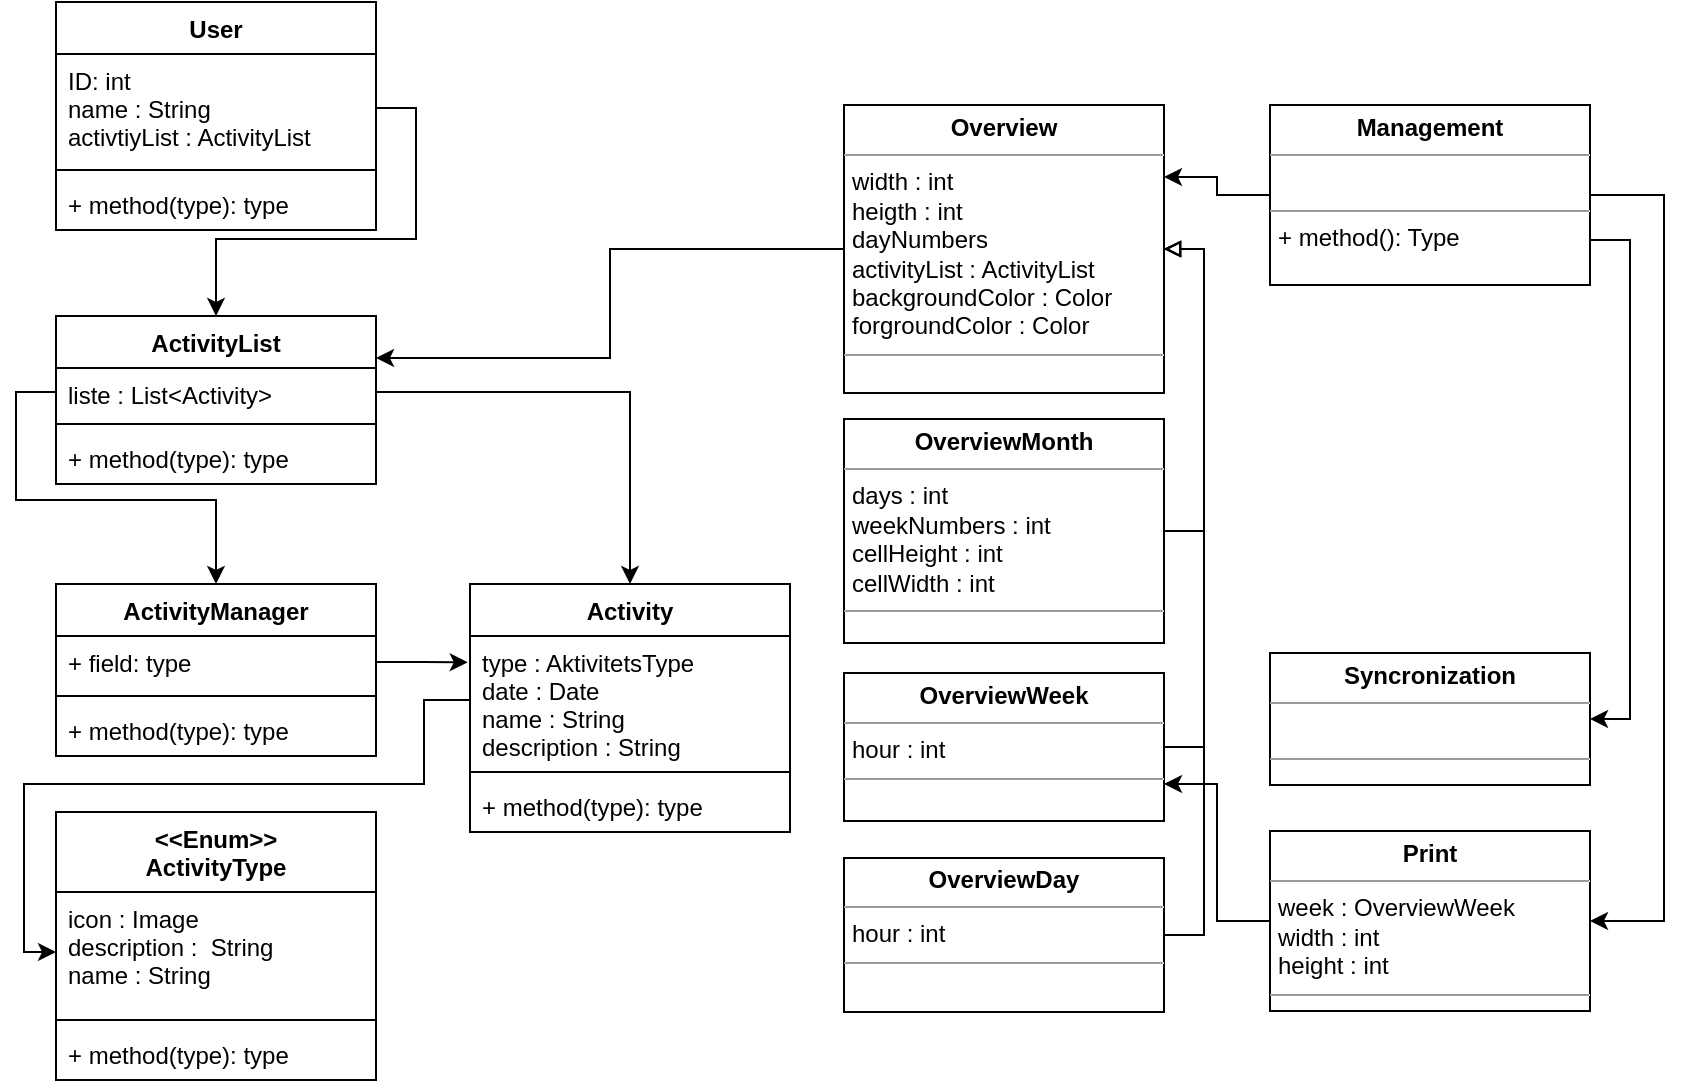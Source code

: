 <mxfile version="10.5.9" type="device"><diagram id="hVYSwgxLlDF7QMlxKPo8" name="Page-1"><mxGraphModel dx="897" dy="652" grid="1" gridSize="10" guides="1" tooltips="1" connect="1" arrows="1" fold="1" page="1" pageScale="1" pageWidth="827" pageHeight="1169" math="0" shadow="0"><root><mxCell id="0"/><mxCell id="1" parent="0"/><mxCell id="U781KC04FNK2FVAwuKbQ-16" value="ActivityList" style="swimlane;fontStyle=1;align=center;verticalAlign=top;childLayout=stackLayout;horizontal=1;startSize=26;horizontalStack=0;resizeParent=1;resizeParentMax=0;resizeLast=0;collapsible=1;marginBottom=0;" parent="1" vertex="1"><mxGeometry x="46" y="176" width="160" height="84" as="geometry"/></mxCell><mxCell id="U781KC04FNK2FVAwuKbQ-17" value="liste : List&lt;Activity&gt;&#10;" style="text;strokeColor=none;fillColor=none;align=left;verticalAlign=top;spacingLeft=4;spacingRight=4;overflow=hidden;rotatable=0;points=[[0,0.5],[1,0.5]];portConstraint=eastwest;" parent="U781KC04FNK2FVAwuKbQ-16" vertex="1"><mxGeometry y="26" width="160" height="24" as="geometry"/></mxCell><mxCell id="U781KC04FNK2FVAwuKbQ-18" value="" style="line;strokeWidth=1;fillColor=none;align=left;verticalAlign=middle;spacingTop=-1;spacingLeft=3;spacingRight=3;rotatable=0;labelPosition=right;points=[];portConstraint=eastwest;" parent="U781KC04FNK2FVAwuKbQ-16" vertex="1"><mxGeometry y="50" width="160" height="8" as="geometry"/></mxCell><mxCell id="U781KC04FNK2FVAwuKbQ-19" value="+ method(type): type" style="text;strokeColor=none;fillColor=none;align=left;verticalAlign=top;spacingLeft=4;spacingRight=4;overflow=hidden;rotatable=0;points=[[0,0.5],[1,0.5]];portConstraint=eastwest;" parent="U781KC04FNK2FVAwuKbQ-16" vertex="1"><mxGeometry y="58" width="160" height="26" as="geometry"/></mxCell><mxCell id="U781KC04FNK2FVAwuKbQ-20" value="Activity" style="swimlane;fontStyle=1;align=center;verticalAlign=top;childLayout=stackLayout;horizontal=1;startSize=26;horizontalStack=0;resizeParent=1;resizeParentMax=0;resizeLast=0;collapsible=1;marginBottom=0;" parent="1" vertex="1"><mxGeometry x="253" y="310" width="160" height="124" as="geometry"/></mxCell><mxCell id="U781KC04FNK2FVAwuKbQ-21" value="type : AktivitetsType&#10;date : Date&#10;name : String&#10;description : String&#10;" style="text;strokeColor=none;fillColor=none;align=left;verticalAlign=top;spacingLeft=4;spacingRight=4;overflow=hidden;rotatable=0;points=[[0,0.5],[1,0.5]];portConstraint=eastwest;" parent="U781KC04FNK2FVAwuKbQ-20" vertex="1"><mxGeometry y="26" width="160" height="64" as="geometry"/></mxCell><mxCell id="U781KC04FNK2FVAwuKbQ-22" value="" style="line;strokeWidth=1;fillColor=none;align=left;verticalAlign=middle;spacingTop=-1;spacingLeft=3;spacingRight=3;rotatable=0;labelPosition=right;points=[];portConstraint=eastwest;" parent="U781KC04FNK2FVAwuKbQ-20" vertex="1"><mxGeometry y="90" width="160" height="8" as="geometry"/></mxCell><mxCell id="U781KC04FNK2FVAwuKbQ-23" value="+ method(type): type" style="text;strokeColor=none;fillColor=none;align=left;verticalAlign=top;spacingLeft=4;spacingRight=4;overflow=hidden;rotatable=0;points=[[0,0.5],[1,0.5]];portConstraint=eastwest;" parent="U781KC04FNK2FVAwuKbQ-20" vertex="1"><mxGeometry y="98" width="160" height="26" as="geometry"/></mxCell><mxCell id="U781KC04FNK2FVAwuKbQ-25" value="&lt;&lt;Enum&gt;&gt;&#10;ActivityType" style="swimlane;fontStyle=1;align=center;verticalAlign=top;childLayout=stackLayout;horizontal=1;startSize=40;horizontalStack=0;resizeParent=1;resizeParentMax=0;resizeLast=0;collapsible=1;marginBottom=0;" parent="1" vertex="1"><mxGeometry x="46" y="424" width="160" height="134" as="geometry"/></mxCell><mxCell id="U781KC04FNK2FVAwuKbQ-26" value="icon : Image&#10;description :  String&#10;name : String" style="text;strokeColor=none;fillColor=none;align=left;verticalAlign=top;spacingLeft=4;spacingRight=4;overflow=hidden;rotatable=0;points=[[0,0.5],[1,0.5]];portConstraint=eastwest;" parent="U781KC04FNK2FVAwuKbQ-25" vertex="1"><mxGeometry y="40" width="160" height="60" as="geometry"/></mxCell><mxCell id="U781KC04FNK2FVAwuKbQ-27" value="" style="line;strokeWidth=1;fillColor=none;align=left;verticalAlign=middle;spacingTop=-1;spacingLeft=3;spacingRight=3;rotatable=0;labelPosition=right;points=[];portConstraint=eastwest;" parent="U781KC04FNK2FVAwuKbQ-25" vertex="1"><mxGeometry y="100" width="160" height="8" as="geometry"/></mxCell><mxCell id="U781KC04FNK2FVAwuKbQ-28" value="+ method(type): type" style="text;strokeColor=none;fillColor=none;align=left;verticalAlign=top;spacingLeft=4;spacingRight=4;overflow=hidden;rotatable=0;points=[[0,0.5],[1,0.5]];portConstraint=eastwest;" parent="U781KC04FNK2FVAwuKbQ-25" vertex="1"><mxGeometry y="108" width="160" height="26" as="geometry"/></mxCell><mxCell id="LyZfYcnfDDyOq66HodKc-1" value="ActivityManager" style="swimlane;fontStyle=1;align=center;verticalAlign=top;childLayout=stackLayout;horizontal=1;startSize=26;horizontalStack=0;resizeParent=1;resizeParentMax=0;resizeLast=0;collapsible=1;marginBottom=0;" parent="1" vertex="1"><mxGeometry x="46" y="310" width="160" height="86" as="geometry"/></mxCell><mxCell id="LyZfYcnfDDyOq66HodKc-2" value="+ field: type" style="text;strokeColor=none;fillColor=none;align=left;verticalAlign=top;spacingLeft=4;spacingRight=4;overflow=hidden;rotatable=0;points=[[0,0.5],[1,0.5]];portConstraint=eastwest;" parent="LyZfYcnfDDyOq66HodKc-1" vertex="1"><mxGeometry y="26" width="160" height="26" as="geometry"/></mxCell><mxCell id="LyZfYcnfDDyOq66HodKc-3" value="" style="line;strokeWidth=1;fillColor=none;align=left;verticalAlign=middle;spacingTop=-1;spacingLeft=3;spacingRight=3;rotatable=0;labelPosition=right;points=[];portConstraint=eastwest;" parent="LyZfYcnfDDyOq66HodKc-1" vertex="1"><mxGeometry y="52" width="160" height="8" as="geometry"/></mxCell><mxCell id="LyZfYcnfDDyOq66HodKc-4" value="+ method(type): type" style="text;strokeColor=none;fillColor=none;align=left;verticalAlign=top;spacingLeft=4;spacingRight=4;overflow=hidden;rotatable=0;points=[[0,0.5],[1,0.5]];portConstraint=eastwest;" parent="LyZfYcnfDDyOq66HodKc-1" vertex="1"><mxGeometry y="60" width="160" height="26" as="geometry"/></mxCell><mxCell id="LyZfYcnfDDyOq66HodKc-9" value="User" style="swimlane;fontStyle=1;align=center;verticalAlign=top;childLayout=stackLayout;horizontal=1;startSize=26;horizontalStack=0;resizeParent=1;resizeParentMax=0;resizeLast=0;collapsible=1;marginBottom=0;" parent="1" vertex="1"><mxGeometry x="46" y="19" width="160" height="114" as="geometry"/></mxCell><mxCell id="LyZfYcnfDDyOq66HodKc-10" value="ID: int&#10;name : String&#10;activtiyList : ActivityList " style="text;strokeColor=none;fillColor=none;align=left;verticalAlign=top;spacingLeft=4;spacingRight=4;overflow=hidden;rotatable=0;points=[[0,0.5],[1,0.5]];portConstraint=eastwest;" parent="LyZfYcnfDDyOq66HodKc-9" vertex="1"><mxGeometry y="26" width="160" height="54" as="geometry"/></mxCell><mxCell id="LyZfYcnfDDyOq66HodKc-11" value="" style="line;strokeWidth=1;fillColor=none;align=left;verticalAlign=middle;spacingTop=-1;spacingLeft=3;spacingRight=3;rotatable=0;labelPosition=right;points=[];portConstraint=eastwest;" parent="LyZfYcnfDDyOq66HodKc-9" vertex="1"><mxGeometry y="80" width="160" height="8" as="geometry"/></mxCell><mxCell id="LyZfYcnfDDyOq66HodKc-12" value="+ method(type): type" style="text;strokeColor=none;fillColor=none;align=left;verticalAlign=top;spacingLeft=4;spacingRight=4;overflow=hidden;rotatable=0;points=[[0,0.5],[1,0.5]];portConstraint=eastwest;" parent="LyZfYcnfDDyOq66HodKc-9" vertex="1"><mxGeometry y="88" width="160" height="26" as="geometry"/></mxCell><mxCell id="LyZfYcnfDDyOq66HodKc-19" style="edgeStyle=orthogonalEdgeStyle;rounded=0;orthogonalLoop=1;jettySize=auto;html=1;exitX=1;exitY=0.5;exitDx=0;exitDy=0;" parent="1" source="LyZfYcnfDDyOq66HodKc-10" target="U781KC04FNK2FVAwuKbQ-16" edge="1"><mxGeometry relative="1" as="geometry"/></mxCell><mxCell id="LyZfYcnfDDyOq66HodKc-21" style="edgeStyle=orthogonalEdgeStyle;rounded=0;orthogonalLoop=1;jettySize=auto;html=1;exitX=0;exitY=0.5;exitDx=0;exitDy=0;entryX=0;entryY=0.5;entryDx=0;entryDy=0;" parent="1" source="U781KC04FNK2FVAwuKbQ-21" target="U781KC04FNK2FVAwuKbQ-26" edge="1"><mxGeometry relative="1" as="geometry"><Array as="points"><mxPoint x="230" y="368"/><mxPoint x="230" y="410"/><mxPoint x="30" y="410"/><mxPoint x="30" y="494"/></Array></mxGeometry></mxCell><mxCell id="LyZfYcnfDDyOq66HodKc-22" style="edgeStyle=orthogonalEdgeStyle;rounded=0;orthogonalLoop=1;jettySize=auto;html=1;exitX=1;exitY=0.5;exitDx=0;exitDy=0;entryX=-0.007;entryY=0.206;entryDx=0;entryDy=0;entryPerimeter=0;" parent="1" source="LyZfYcnfDDyOq66HodKc-2" target="U781KC04FNK2FVAwuKbQ-21" edge="1"><mxGeometry relative="1" as="geometry"/></mxCell><mxCell id="LyZfYcnfDDyOq66HodKc-23" style="edgeStyle=orthogonalEdgeStyle;rounded=0;orthogonalLoop=1;jettySize=auto;html=1;exitX=1;exitY=0.5;exitDx=0;exitDy=0;" parent="1" source="U781KC04FNK2FVAwuKbQ-17" target="U781KC04FNK2FVAwuKbQ-20" edge="1"><mxGeometry relative="1" as="geometry"/></mxCell><mxCell id="LyZfYcnfDDyOq66HodKc-24" style="edgeStyle=orthogonalEdgeStyle;rounded=0;orthogonalLoop=1;jettySize=auto;html=1;exitX=0;exitY=0.5;exitDx=0;exitDy=0;entryX=0.5;entryY=0;entryDx=0;entryDy=0;" parent="1" source="U781KC04FNK2FVAwuKbQ-17" target="LyZfYcnfDDyOq66HodKc-1" edge="1"><mxGeometry relative="1" as="geometry"/></mxCell><mxCell id="LyZfYcnfDDyOq66HodKc-38" style="edgeStyle=orthogonalEdgeStyle;rounded=0;orthogonalLoop=1;jettySize=auto;html=1;exitX=0;exitY=0.5;exitDx=0;exitDy=0;entryX=1;entryY=0.25;entryDx=0;entryDy=0;endArrow=classic;endFill=1;" parent="1" source="LyZfYcnfDDyOq66HodKc-29" target="U781KC04FNK2FVAwuKbQ-16" edge="1"><mxGeometry relative="1" as="geometry"/></mxCell><mxCell id="LyZfYcnfDDyOq66HodKc-29" value="&lt;p style=&quot;margin: 0px ; margin-top: 4px ; text-align: center&quot;&gt;&lt;b&gt;Overview&lt;/b&gt;&lt;/p&gt;&lt;hr size=&quot;1&quot;&gt;&lt;p style=&quot;margin: 0px ; margin-left: 4px&quot;&gt;width : int&lt;/p&gt;&lt;p style=&quot;margin: 0px ; margin-left: 4px&quot;&gt;heigth : int&lt;/p&gt;&lt;p style=&quot;margin: 0px ; margin-left: 4px&quot;&gt;dayNumbers&lt;/p&gt;&lt;p style=&quot;margin: 0px ; margin-left: 4px&quot;&gt;activityList : ActivityList&lt;/p&gt;&lt;p style=&quot;margin: 0px ; margin-left: 4px&quot;&gt;backgroundColor : Color&lt;/p&gt;&lt;p style=&quot;margin: 0px ; margin-left: 4px&quot;&gt;forgroundColor : Color&lt;/p&gt;&lt;hr size=&quot;1&quot;&gt;&lt;p style=&quot;margin: 0px ; margin-left: 4px&quot;&gt;&lt;br&gt;&lt;/p&gt;" style="verticalAlign=top;align=left;overflow=fill;fontSize=12;fontFamily=Helvetica;html=1;" parent="1" vertex="1"><mxGeometry x="440" y="70.5" width="160" height="144" as="geometry"/></mxCell><mxCell id="LyZfYcnfDDyOq66HodKc-34" style="edgeStyle=orthogonalEdgeStyle;rounded=0;orthogonalLoop=1;jettySize=auto;html=1;exitX=1;exitY=0.5;exitDx=0;exitDy=0;entryX=1;entryY=0.5;entryDx=0;entryDy=0;endArrow=block;endFill=0;" parent="1" source="LyZfYcnfDDyOq66HodKc-31" target="LyZfYcnfDDyOq66HodKc-29" edge="1"><mxGeometry relative="1" as="geometry"/></mxCell><mxCell id="LyZfYcnfDDyOq66HodKc-31" value="&lt;p style=&quot;margin: 0px ; margin-top: 4px ; text-align: center&quot;&gt;&lt;b&gt;OverviewMonth&lt;/b&gt;&lt;/p&gt;&lt;hr size=&quot;1&quot;&gt;&lt;p style=&quot;margin: 0px ; margin-left: 4px&quot;&gt;days : int&lt;/p&gt;&lt;p style=&quot;margin: 0px ; margin-left: 4px&quot;&gt;weekNumbers : int&lt;/p&gt;&lt;p style=&quot;margin: 0px ; margin-left: 4px&quot;&gt;cellHeight : int&lt;/p&gt;&lt;p style=&quot;margin: 0px ; margin-left: 4px&quot;&gt;cellWidth : int&lt;/p&gt;&lt;hr size=&quot;1&quot;&gt;&lt;p style=&quot;margin: 0px ; margin-left: 4px&quot;&gt;&lt;br&gt;&lt;/p&gt;" style="verticalAlign=top;align=left;overflow=fill;fontSize=12;fontFamily=Helvetica;html=1;" parent="1" vertex="1"><mxGeometry x="440" y="227.5" width="160" height="112" as="geometry"/></mxCell><mxCell id="LyZfYcnfDDyOq66HodKc-32" value="&lt;p style=&quot;margin: 0px ; margin-top: 4px ; text-align: center&quot;&gt;&lt;b&gt;OverviewWeek&lt;/b&gt;&lt;/p&gt;&lt;hr size=&quot;1&quot;&gt;&lt;p style=&quot;margin: 0px ; margin-left: 4px&quot;&gt;hour : int&lt;/p&gt;&lt;hr size=&quot;1&quot;&gt;&lt;p style=&quot;margin: 0px ; margin-left: 4px&quot;&gt;&lt;br&gt;&lt;/p&gt;" style="verticalAlign=top;align=left;overflow=fill;fontSize=12;fontFamily=Helvetica;html=1;" parent="1" vertex="1"><mxGeometry x="440" y="354.5" width="160" height="74" as="geometry"/></mxCell><mxCell id="LyZfYcnfDDyOq66HodKc-37" style="edgeStyle=orthogonalEdgeStyle;rounded=0;orthogonalLoop=1;jettySize=auto;html=1;exitX=1;exitY=0.5;exitDx=0;exitDy=0;entryX=1;entryY=0.5;entryDx=0;entryDy=0;endArrow=block;endFill=0;" parent="1" source="LyZfYcnfDDyOq66HodKc-33" target="LyZfYcnfDDyOq66HodKc-29" edge="1"><mxGeometry relative="1" as="geometry"/></mxCell><mxCell id="LyZfYcnfDDyOq66HodKc-33" value="&lt;p style=&quot;margin: 0px ; margin-top: 4px ; text-align: center&quot;&gt;&lt;b&gt;OverviewDay&lt;/b&gt;&lt;/p&gt;&lt;hr size=&quot;1&quot;&gt;&lt;p style=&quot;margin: 0px ; margin-left: 4px&quot;&gt;hour : int&lt;/p&gt;&lt;hr size=&quot;1&quot;&gt;&lt;p style=&quot;margin: 0px ; margin-left: 4px&quot;&gt;&lt;br&gt;&lt;/p&gt;" style="verticalAlign=top;align=left;overflow=fill;fontSize=12;fontFamily=Helvetica;html=1;" parent="1" vertex="1"><mxGeometry x="440" y="447" width="160" height="77" as="geometry"/></mxCell><mxCell id="LyZfYcnfDDyOq66HodKc-36" style="edgeStyle=orthogonalEdgeStyle;rounded=0;orthogonalLoop=1;jettySize=auto;html=1;exitX=1;exitY=0.5;exitDx=0;exitDy=0;entryX=1;entryY=0.5;entryDx=0;entryDy=0;endArrow=block;endFill=0;" parent="1" source="LyZfYcnfDDyOq66HodKc-32" target="LyZfYcnfDDyOq66HodKc-29" edge="1"><mxGeometry relative="1" as="geometry"><mxPoint x="610" y="293.5" as="sourcePoint"/><mxPoint x="610" y="152.5" as="targetPoint"/></mxGeometry></mxCell><mxCell id="I6VxKLBYUsmnOWTc7t6p-4" style="edgeStyle=orthogonalEdgeStyle;rounded=0;orthogonalLoop=1;jettySize=auto;html=1;exitX=0;exitY=0.5;exitDx=0;exitDy=0;entryX=1;entryY=0.25;entryDx=0;entryDy=0;" edge="1" parent="1" source="LyZfYcnfDDyOq66HodKc-39" target="LyZfYcnfDDyOq66HodKc-29"><mxGeometry relative="1" as="geometry"/></mxCell><mxCell id="I6VxKLBYUsmnOWTc7t6p-5" style="edgeStyle=orthogonalEdgeStyle;rounded=0;orthogonalLoop=1;jettySize=auto;html=1;exitX=1;exitY=0.75;exitDx=0;exitDy=0;entryX=1;entryY=0.5;entryDx=0;entryDy=0;" edge="1" parent="1" source="LyZfYcnfDDyOq66HodKc-39" target="I6VxKLBYUsmnOWTc7t6p-3"><mxGeometry relative="1" as="geometry"/></mxCell><mxCell id="I6VxKLBYUsmnOWTc7t6p-7" style="edgeStyle=orthogonalEdgeStyle;rounded=0;orthogonalLoop=1;jettySize=auto;html=1;exitX=1;exitY=0.5;exitDx=0;exitDy=0;entryX=1;entryY=0.5;entryDx=0;entryDy=0;" edge="1" parent="1" source="LyZfYcnfDDyOq66HodKc-39" target="I6VxKLBYUsmnOWTc7t6p-1"><mxGeometry relative="1" as="geometry"><Array as="points"><mxPoint x="850" y="116"/><mxPoint x="850" y="478"/></Array></mxGeometry></mxCell><mxCell id="LyZfYcnfDDyOq66HodKc-39" value="&lt;p style=&quot;margin: 0px ; margin-top: 4px ; text-align: center&quot;&gt;&lt;b&gt;Management&lt;/b&gt;&lt;/p&gt;&lt;hr size=&quot;1&quot;&gt;&lt;p style=&quot;margin: 0px ; margin-left: 4px&quot;&gt;&lt;br&gt;&lt;/p&gt;&lt;hr size=&quot;1&quot;&gt;&lt;p style=&quot;margin: 0px ; margin-left: 4px&quot;&gt;+ method(): Type&lt;/p&gt;" style="verticalAlign=top;align=left;overflow=fill;fontSize=12;fontFamily=Helvetica;html=1;" parent="1" vertex="1"><mxGeometry x="653" y="70.5" width="160" height="90" as="geometry"/></mxCell><mxCell id="I6VxKLBYUsmnOWTc7t6p-2" style="edgeStyle=orthogonalEdgeStyle;rounded=0;orthogonalLoop=1;jettySize=auto;html=1;exitX=0;exitY=0.5;exitDx=0;exitDy=0;entryX=1;entryY=0.75;entryDx=0;entryDy=0;" edge="1" parent="1" source="I6VxKLBYUsmnOWTc7t6p-1" target="LyZfYcnfDDyOq66HodKc-32"><mxGeometry relative="1" as="geometry"/></mxCell><mxCell id="I6VxKLBYUsmnOWTc7t6p-1" value="&lt;p style=&quot;margin: 0px ; margin-top: 4px ; text-align: center&quot;&gt;&lt;b&gt;Print&lt;/b&gt;&lt;/p&gt;&lt;hr size=&quot;1&quot;&gt;&lt;p style=&quot;margin: 0px ; margin-left: 4px&quot;&gt;week : OverviewWeek&lt;/p&gt;&lt;p style=&quot;margin: 0px ; margin-left: 4px&quot;&gt;width : int&lt;/p&gt;&lt;p style=&quot;margin: 0px ; margin-left: 4px&quot;&gt;height : int&lt;/p&gt;&lt;hr size=&quot;1&quot;&gt;&lt;p style=&quot;margin: 0px ; margin-left: 4px&quot;&gt;&lt;br&gt;&lt;/p&gt;" style="verticalAlign=top;align=left;overflow=fill;fontSize=12;fontFamily=Helvetica;html=1;" vertex="1" parent="1"><mxGeometry x="653" y="433.5" width="160" height="90" as="geometry"/></mxCell><mxCell id="I6VxKLBYUsmnOWTc7t6p-3" value="&lt;p style=&quot;margin: 0px ; margin-top: 4px ; text-align: center&quot;&gt;&lt;b&gt;Syncronization&lt;/b&gt;&lt;/p&gt;&lt;hr size=&quot;1&quot;&gt;&lt;p style=&quot;margin: 0px ; margin-left: 4px&quot;&gt;&lt;br&gt;&lt;/p&gt;&lt;hr size=&quot;1&quot;&gt;&lt;p style=&quot;margin: 0px ; margin-left: 4px&quot;&gt;&lt;br&gt;&lt;/p&gt;" style="verticalAlign=top;align=left;overflow=fill;fontSize=12;fontFamily=Helvetica;html=1;" vertex="1" parent="1"><mxGeometry x="653" y="344.5" width="160" height="66" as="geometry"/></mxCell></root></mxGraphModel></diagram></mxfile>